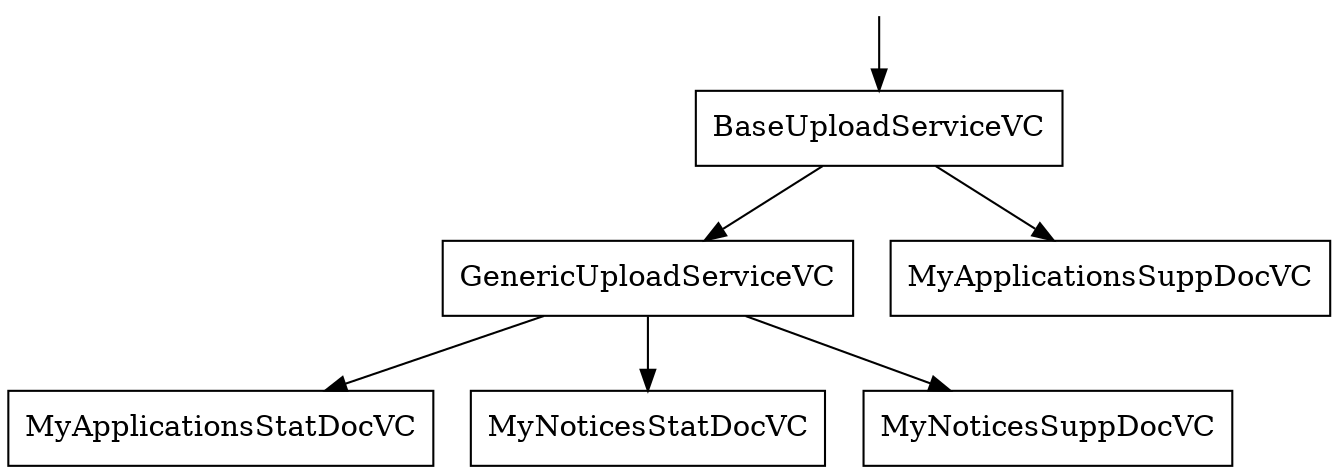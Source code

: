 digraph "client-app-upload-service-structure" {
	node [shape=rectangle]
	start [shape=point style=invis]
	1 [label=BaseUploadServiceVC]
	2 [label=GenericUploadServiceVC]
	1.1 [label=MyApplicationsSuppDocVC]
	2.1 [label=MyApplicationsStatDocVC]
	2.2 [label=MyNoticesStatDocVC]
	2.3 [label=MyNoticesSuppDocVC]
	start -> 1 [label=""]
	1 -> 2 [label=""]
	1 -> 1.1 [label=""]
	2 -> 2.1 [label=""]
	2 -> 2.2 [label=""]
	2 -> 2.3 [label=""]
}

